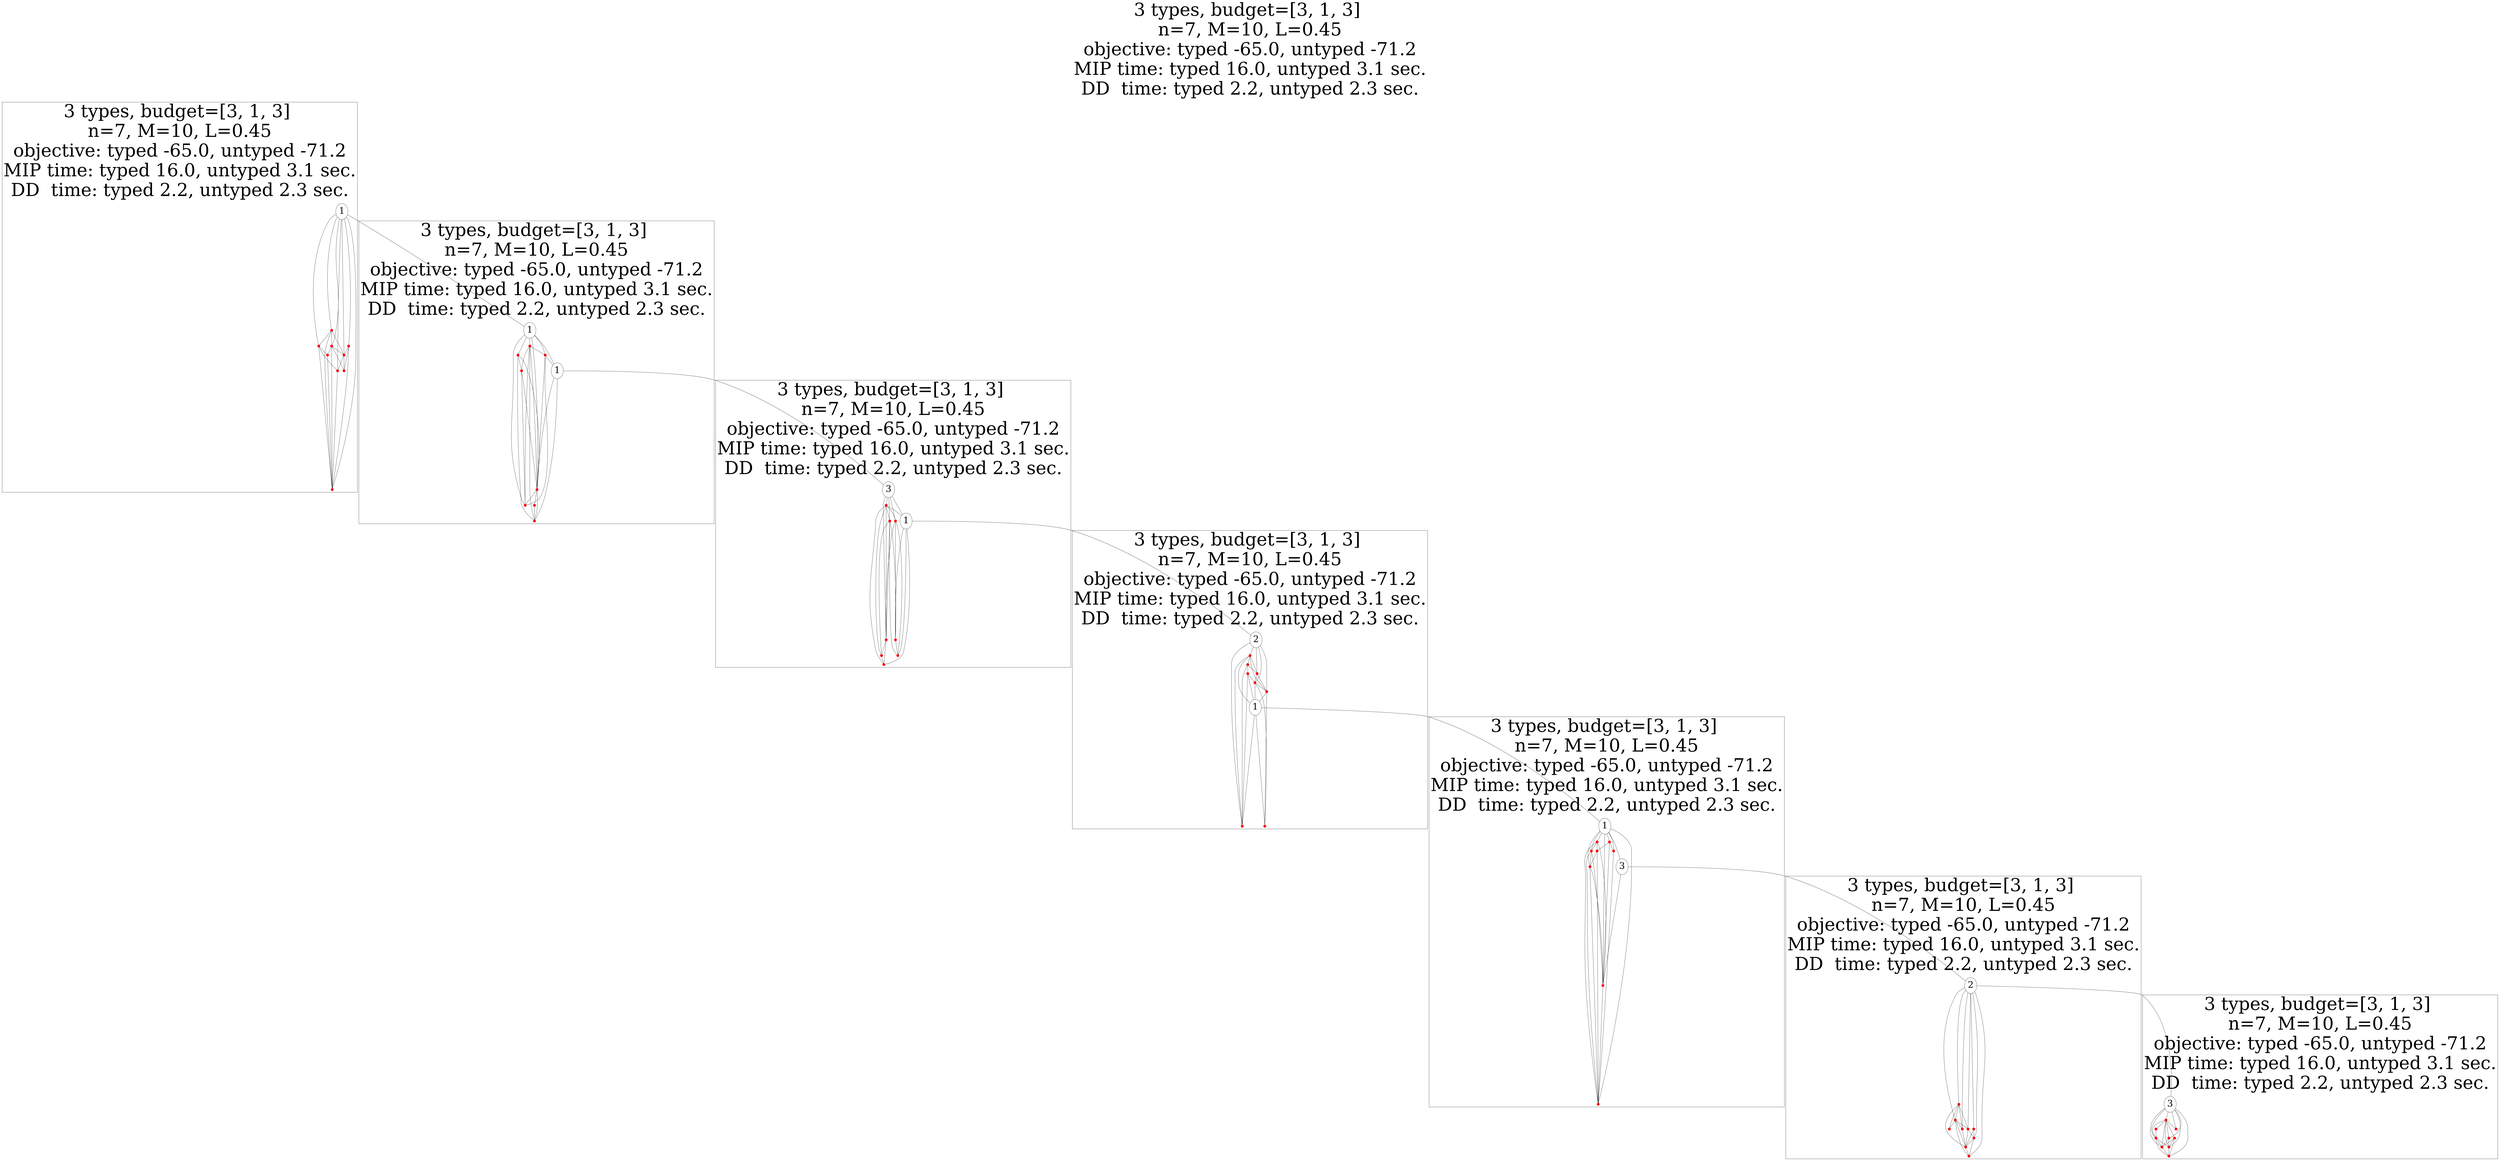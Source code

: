 graph G {
    label="3 types, budget=[3, 1, 3] 
n=7, M=10, L=0.45
objective: typed -65.0, untyped -71.2
MIP time: typed 16.0, untyped 3.1 sec.
DD  time: typed 2.2, untyped 2.3 sec.";
    labelloc=top; labeljust=center;fontsize=100;
    subgraph cluster_1{
        n1[label=1 fontsize=50];
        n2[shape=point height=0.2 width=0.2 color=red];
        n3[shape=point height=0.2 width=0.2 color=red];
        n4[shape=point height=0.2 width=0.2 color=red];
        n5[shape=point height=0.2 width=0.2 color=red];
        n6[shape=point height=0.2 width=0.2 color=red];
        n7[shape=point height=0.2 width=0.2 color=red];
        n8[shape=point height=0.2 width=0.2 color=red];
        n9[shape=point height=0.2 width=0.2 color=red];
        n10[shape=point height=0.2 width=0.2 color=red];
    }
    subgraph cluster_2{
        n11[label=1 fontsize=50];
        n12[shape=point height=0.2 width=0.2 color=red];
        n13[shape=point height=0.2 width=0.2 color=red];
        n14[shape=point height=0.2 width=0.2 color=red];
        n15[shape=point height=0.2 width=0.2 color=red];
        n16[label=1 fontsize=50];
        n17[shape=point height=0.2 width=0.2 color=red];
        n18[shape=point height=0.2 width=0.2 color=red];
        n19[shape=point height=0.2 width=0.2 color=red];
        n20[shape=point height=0.2 width=0.2 color=red];
    }
    subgraph cluster_3{
        n21[label=3 fontsize=50];
        n22[shape=point height=0.2 width=0.2 color=red];
        n23[label=1 fontsize=50];
        n24[shape=point height=0.2 width=0.2 color=red];
        n25[shape=point height=0.2 width=0.2 color=red];
        n26[shape=point height=0.2 width=0.2 color=red];
        n27[shape=point height=0.2 width=0.2 color=red];
        n28[shape=point height=0.2 width=0.2 color=red];
        n29[shape=point height=0.2 width=0.2 color=red];
        n30[shape=point height=0.2 width=0.2 color=red];
    }
    subgraph cluster_4{
        n31[label=2 fontsize=50];
        n32[shape=point height=0.2 width=0.2 color=red];
        n33[shape=point height=0.2 width=0.2 color=red];
        n34[shape=point height=0.2 width=0.2 color=red];
        n35[shape=point height=0.2 width=0.2 color=red];
        n36[shape=point height=0.2 width=0.2 color=red];
        n37[shape=point height=0.2 width=0.2 color=red];
        n38[label=1 fontsize=50];
        n39[shape=point height=0.2 width=0.2 color=red];
        n40[shape=point height=0.2 width=0.2 color=red];
    }
    subgraph cluster_5{
        n41[label=1 fontsize=50];
        n42[shape=point height=0.2 width=0.2 color=red];
        n43[shape=point height=0.2 width=0.2 color=red];
        n44[shape=point height=0.2 width=0.2 color=red];
        n45[shape=point height=0.2 width=0.2 color=red];
        n46[label=3 fontsize=50];
        n47[shape=point height=0.2 width=0.2 color=red];
        n48[shape=point height=0.2 width=0.2 color=red];
        n49[shape=point height=0.2 width=0.2 color=red];
        n50[shape=point height=0.2 width=0.2 color=red];
    }
    subgraph cluster_6{
        n51[label=2 fontsize=50];
        n52[shape=point height=0.2 width=0.2 color=red];
        n53[shape=point height=0.2 width=0.2 color=red];
        n54[shape=point height=0.2 width=0.2 color=red];
        n55[shape=point height=0.2 width=0.2 color=red];
        n56[shape=point height=0.2 width=0.2 color=red];
        n57[shape=point height=0.2 width=0.2 color=red];
        n58[shape=point height=0.2 width=0.2 color=red];
        n59[shape=point height=0.2 width=0.2 color=red];
        n60[shape=point height=0.2 width=0.2 color=red];
    }
    subgraph cluster_7{
        n61[label=3 fontsize=50];
        n62[shape=point height=0.2 width=0.2 color=red];
        n63[shape=point height=0.2 width=0.2 color=red];
        n64[shape=point height=0.2 width=0.2 color=red];
        n65[shape=point height=0.2 width=0.2 color=red];
        n66[shape=point height=0.2 width=0.2 color=red];
        n67[shape=point height=0.2 width=0.2 color=red];
        n68[shape=point height=0.2 width=0.2 color=red];
        n69[shape=point height=0.2 width=0.2 color=red];
        n70[shape=point height=0.2 width=0.2 color=red];
    }
    n1 -- n2;
    n1 -- n3;
    n1 -- n5;
    n1 -- n4;
    n1 -- n10;
    n1 -- n6;
    n1 -- n8;
    n1 -- n11;
    n2 -- n4;
    n2 -- n6;
    n2 -- n3;
    n2 -- n10;
    n3 -- n9;
    n3 -- n10;
    n3 -- n7;
    n3 -- n6;
    n4 -- n8;
    n4 -- n9;
    n4 -- n10;
    n5 -- n6;
    n5 -- n7;
    n5 -- n10;
    n6 -- n7;
    n6 -- n8;
    n8 -- n10;
    n9 -- n10;
    n11 -- n12;
    n11 -- n14;
    n11 -- n13;
    n11 -- n16;
    n11 -- n17;
    n11 -- n18;
    n12 -- n13;
    n12 -- n17;
    n12 -- n18;
    n12 -- n20;
    n12 -- n15;
    n13 -- n16;
    n13 -- n17;
    n13 -- n18;
    n14 -- n15;
    n14 -- n20;
    n14 -- n17;
    n15 -- n17;
    n15 -- n18;
    n16 -- n20;
    n16 -- n17;
    n16 -- n21;
    n17 -- n19;
    n17 -- n18;
    n17 -- n20;
    n19 -- n20;
    n21 -- n22;
    n21 -- n23;
    n21 -- n24;
    n21 -- n26;
    n21 -- n25;
    n22 -- n24;
    n22 -- n25;
    n22 -- n26;
    n22 -- n30;
    n22 -- n23;
    n22 -- n28;
    n23 -- n27;
    n23 -- n29;
    n23 -- n30;
    n23 -- n31;
    n24 -- n29;
    n24 -- n27;
    n24 -- n26;
    n24 -- n28;
    n25 -- n26;
    n25 -- n29;
    n25 -- n27;
    n26 -- n28;
    n26 -- n30;
    n27 -- n29;
    n28 -- n30;
    n31 -- n32;
    n31 -- n36;
    n31 -- n40;
    n31 -- n37;
    n31 -- n35;
    n32 -- n33;
    n32 -- n40;
    n32 -- n38;
    n32 -- n35;
    n32 -- n37;
    n33 -- n34;
    n33 -- n35;
    n33 -- n40;
    n34 -- n38;
    n34 -- n36;
    n34 -- n40;
    n35 -- n37;
    n35 -- n36;
    n36 -- n37;
    n36 -- n39;
    n36 -- n38;
    n37 -- n38;
    n37 -- n39;
    n38 -- n40;
    n38 -- n39;
    n38 -- n41;
    n41 -- n42;
    n41 -- n43;
    n41 -- n46;
    n41 -- n48;
    n41 -- n44;
    n41 -- n49;
    n41 -- n47;
    n41 -- n50;
    n42 -- n44;
    n42 -- n45;
    n42 -- n50;
    n42 -- n48;
    n43 -- n49;
    n43 -- n48;
    n43 -- n45;
    n44 -- n50;
    n44 -- n48;
    n44 -- n47;
    n45 -- n47;
    n45 -- n50;
    n46 -- n48;
    n46 -- n51;
    n47 -- n50;
    n47 -- n48;
    n48 -- n50;
    n49 -- n50;
    n51 -- n52;
    n51 -- n53;
    n51 -- n55;
    n51 -- n56;
    n51 -- n57;
    n51 -- n58;
    n51 -- n60;
    n51 -- n61;
    n52 -- n54;
    n52 -- n57;
    n52 -- n53;
    n52 -- n59;
    n52 -- n56;
    n53 -- n56;
    n53 -- n60;
    n53 -- n59;
    n53 -- n57;
    n53 -- n54;
    n55 -- n58;
    n55 -- n59;
    n56 -- n59;
    n57 -- n58;
    n57 -- n59;
    n58 -- n60;
    n58 -- n59;
    n59 -- n60;
    n61 -- n62;
    n61 -- n65;
    n61 -- n66;
    n61 -- n67;
    n61 -- n69;
    n61 -- n70;
    n61 -- n68;
    n62 -- n63;
    n62 -- n64;
    n62 -- n68;
    n62 -- n67;
    n62 -- n66;
    n62 -- n65;
    n62 -- n69;
    n63 -- n67;
    n63 -- n69;
    n63 -- n70;
    n64 -- n66;
    n65 -- n69;
    n65 -- n67;
    n66 -- n69;
    n66 -- n67;
    n66 -- n70;
    n67 -- n70;
    n69 -- n70;
}